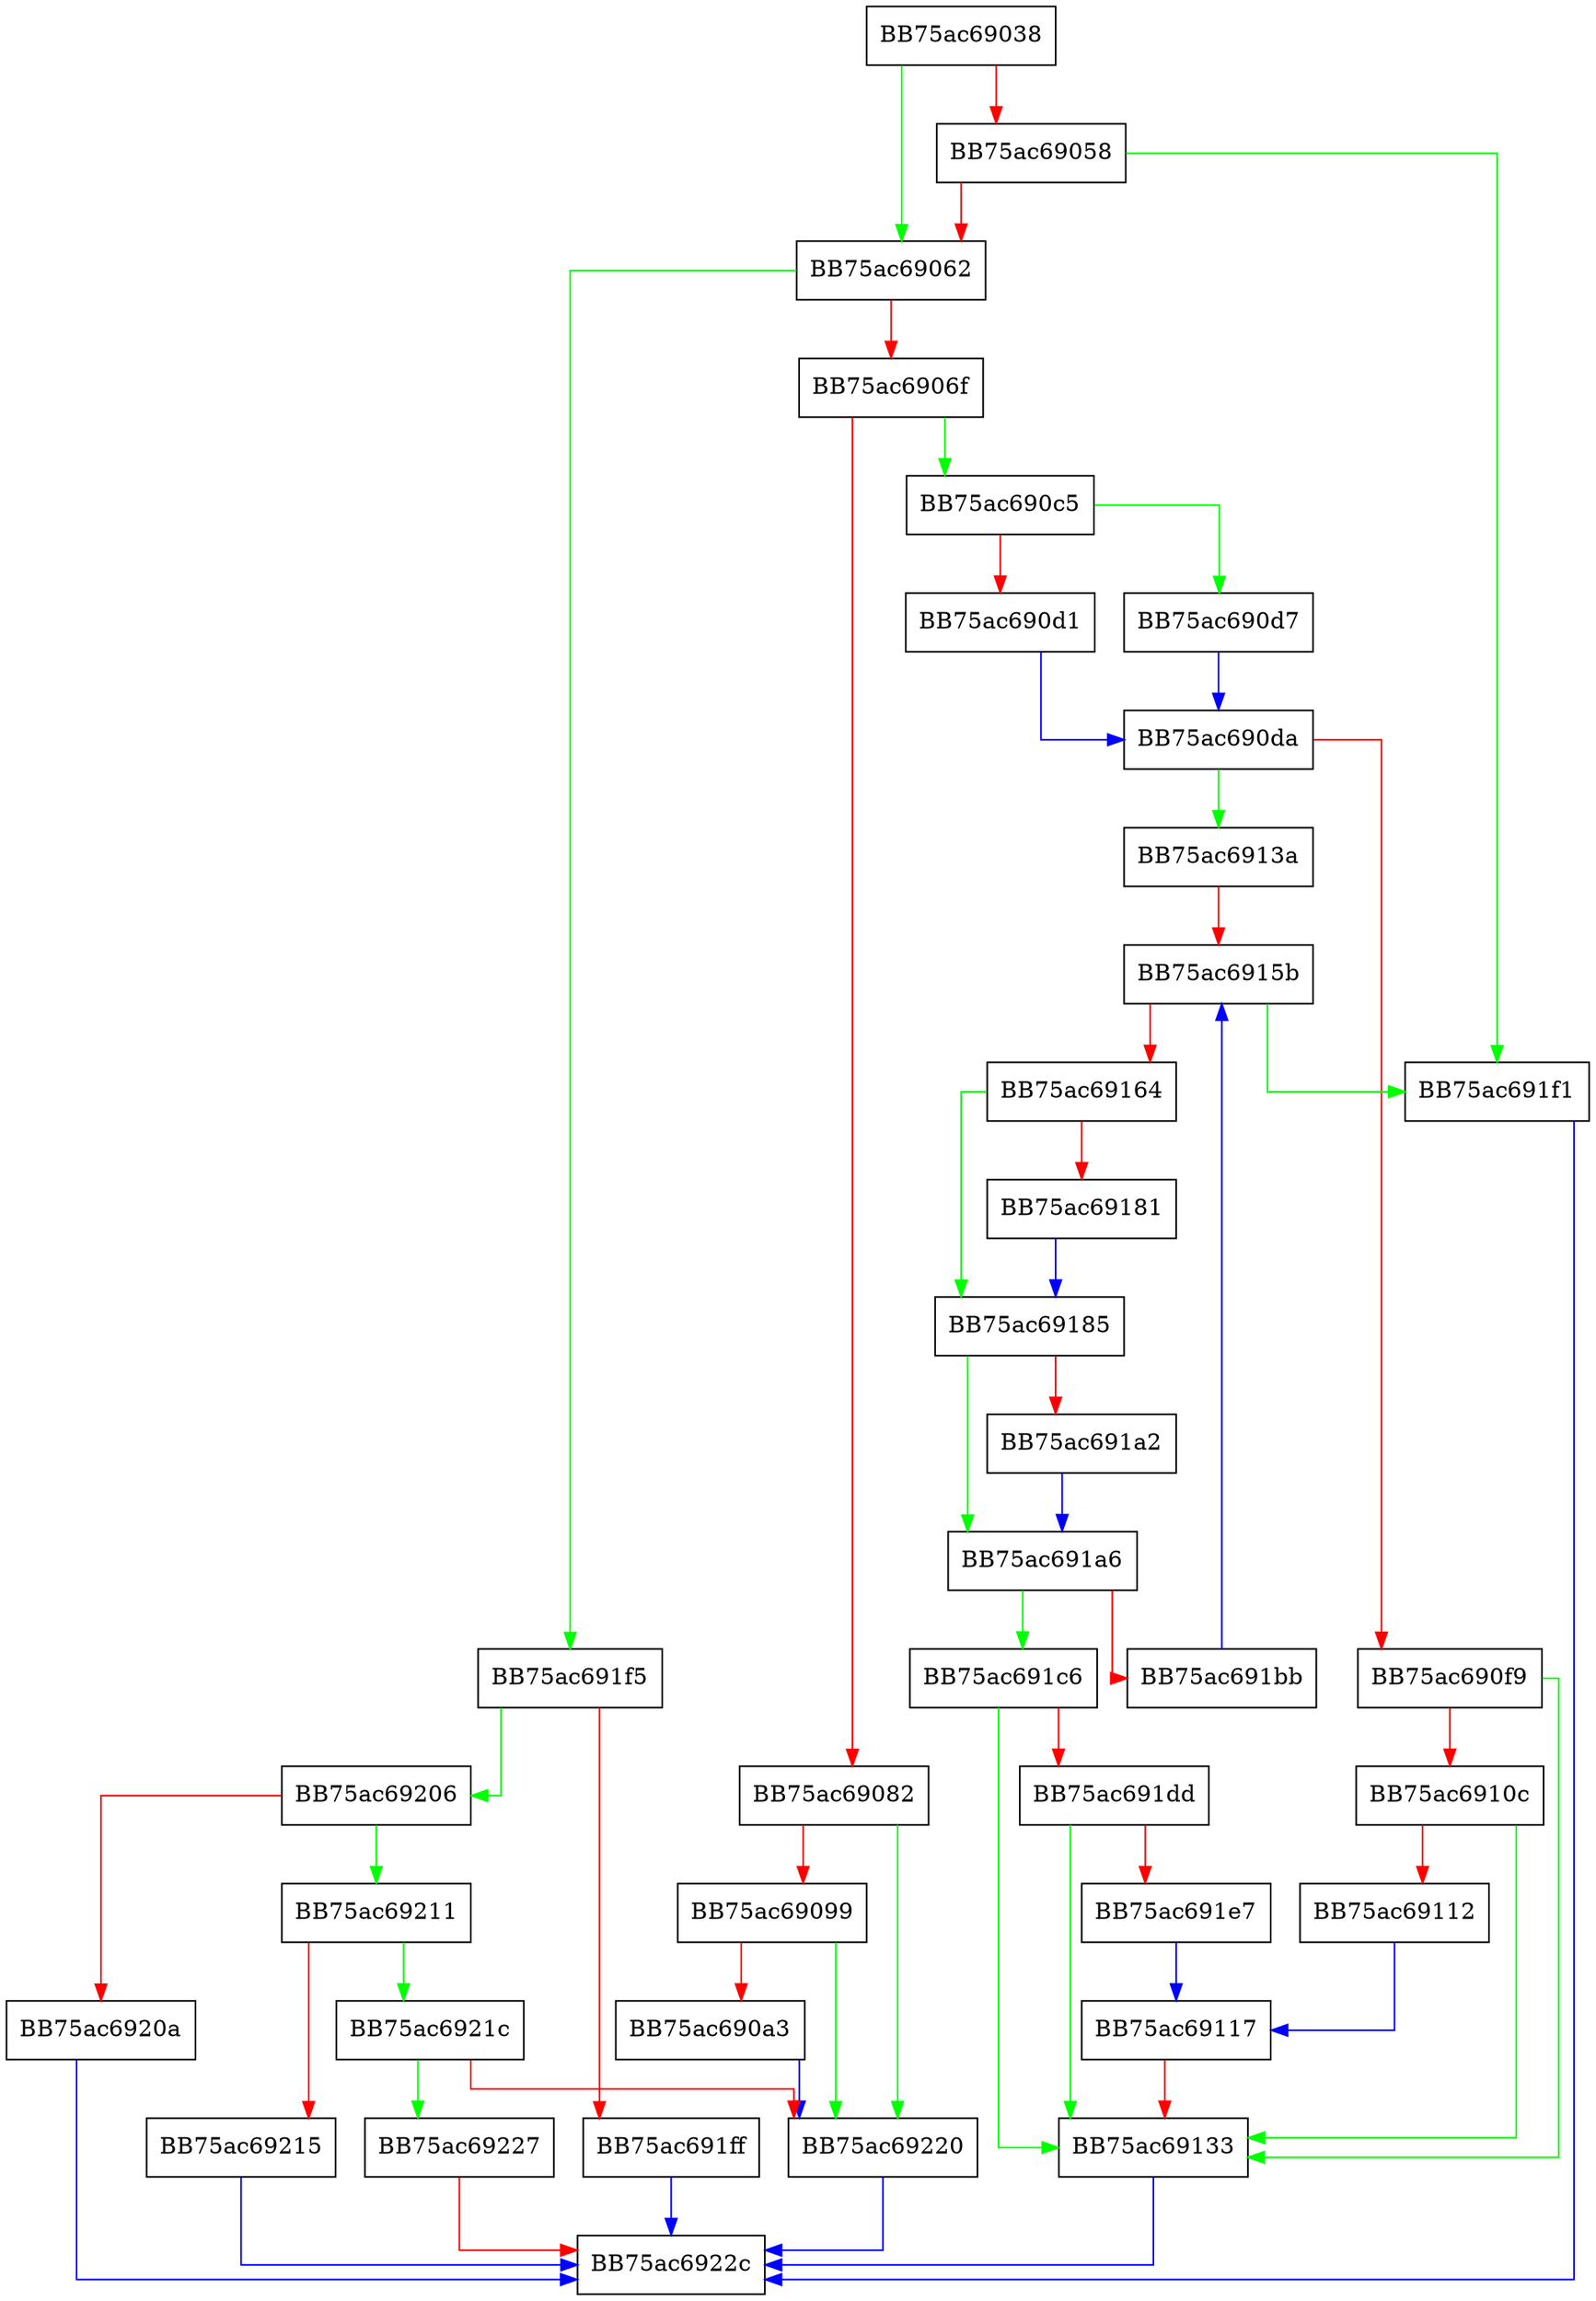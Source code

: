 digraph nUFSP_Flush {
  node [shape="box"];
  graph [splines=ortho];
  BB75ac69038 -> BB75ac69062 [color="green"];
  BB75ac69038 -> BB75ac69058 [color="red"];
  BB75ac69058 -> BB75ac691f1 [color="green"];
  BB75ac69058 -> BB75ac69062 [color="red"];
  BB75ac69062 -> BB75ac691f5 [color="green"];
  BB75ac69062 -> BB75ac6906f [color="red"];
  BB75ac6906f -> BB75ac690c5 [color="green"];
  BB75ac6906f -> BB75ac69082 [color="red"];
  BB75ac69082 -> BB75ac69220 [color="green"];
  BB75ac69082 -> BB75ac69099 [color="red"];
  BB75ac69099 -> BB75ac69220 [color="green"];
  BB75ac69099 -> BB75ac690a3 [color="red"];
  BB75ac690a3 -> BB75ac69220 [color="blue"];
  BB75ac690c5 -> BB75ac690d7 [color="green"];
  BB75ac690c5 -> BB75ac690d1 [color="red"];
  BB75ac690d1 -> BB75ac690da [color="blue"];
  BB75ac690d7 -> BB75ac690da [color="blue"];
  BB75ac690da -> BB75ac6913a [color="green"];
  BB75ac690da -> BB75ac690f9 [color="red"];
  BB75ac690f9 -> BB75ac69133 [color="green"];
  BB75ac690f9 -> BB75ac6910c [color="red"];
  BB75ac6910c -> BB75ac69133 [color="green"];
  BB75ac6910c -> BB75ac69112 [color="red"];
  BB75ac69112 -> BB75ac69117 [color="blue"];
  BB75ac69117 -> BB75ac69133 [color="red"];
  BB75ac69133 -> BB75ac6922c [color="blue"];
  BB75ac6913a -> BB75ac6915b [color="red"];
  BB75ac6915b -> BB75ac691f1 [color="green"];
  BB75ac6915b -> BB75ac69164 [color="red"];
  BB75ac69164 -> BB75ac69185 [color="green"];
  BB75ac69164 -> BB75ac69181 [color="red"];
  BB75ac69181 -> BB75ac69185 [color="blue"];
  BB75ac69185 -> BB75ac691a6 [color="green"];
  BB75ac69185 -> BB75ac691a2 [color="red"];
  BB75ac691a2 -> BB75ac691a6 [color="blue"];
  BB75ac691a6 -> BB75ac691c6 [color="green"];
  BB75ac691a6 -> BB75ac691bb [color="red"];
  BB75ac691bb -> BB75ac6915b [color="blue"];
  BB75ac691c6 -> BB75ac69133 [color="green"];
  BB75ac691c6 -> BB75ac691dd [color="red"];
  BB75ac691dd -> BB75ac69133 [color="green"];
  BB75ac691dd -> BB75ac691e7 [color="red"];
  BB75ac691e7 -> BB75ac69117 [color="blue"];
  BB75ac691f1 -> BB75ac6922c [color="blue"];
  BB75ac691f5 -> BB75ac69206 [color="green"];
  BB75ac691f5 -> BB75ac691ff [color="red"];
  BB75ac691ff -> BB75ac6922c [color="blue"];
  BB75ac69206 -> BB75ac69211 [color="green"];
  BB75ac69206 -> BB75ac6920a [color="red"];
  BB75ac6920a -> BB75ac6922c [color="blue"];
  BB75ac69211 -> BB75ac6921c [color="green"];
  BB75ac69211 -> BB75ac69215 [color="red"];
  BB75ac69215 -> BB75ac6922c [color="blue"];
  BB75ac6921c -> BB75ac69227 [color="green"];
  BB75ac6921c -> BB75ac69220 [color="red"];
  BB75ac69220 -> BB75ac6922c [color="blue"];
  BB75ac69227 -> BB75ac6922c [color="red"];
}